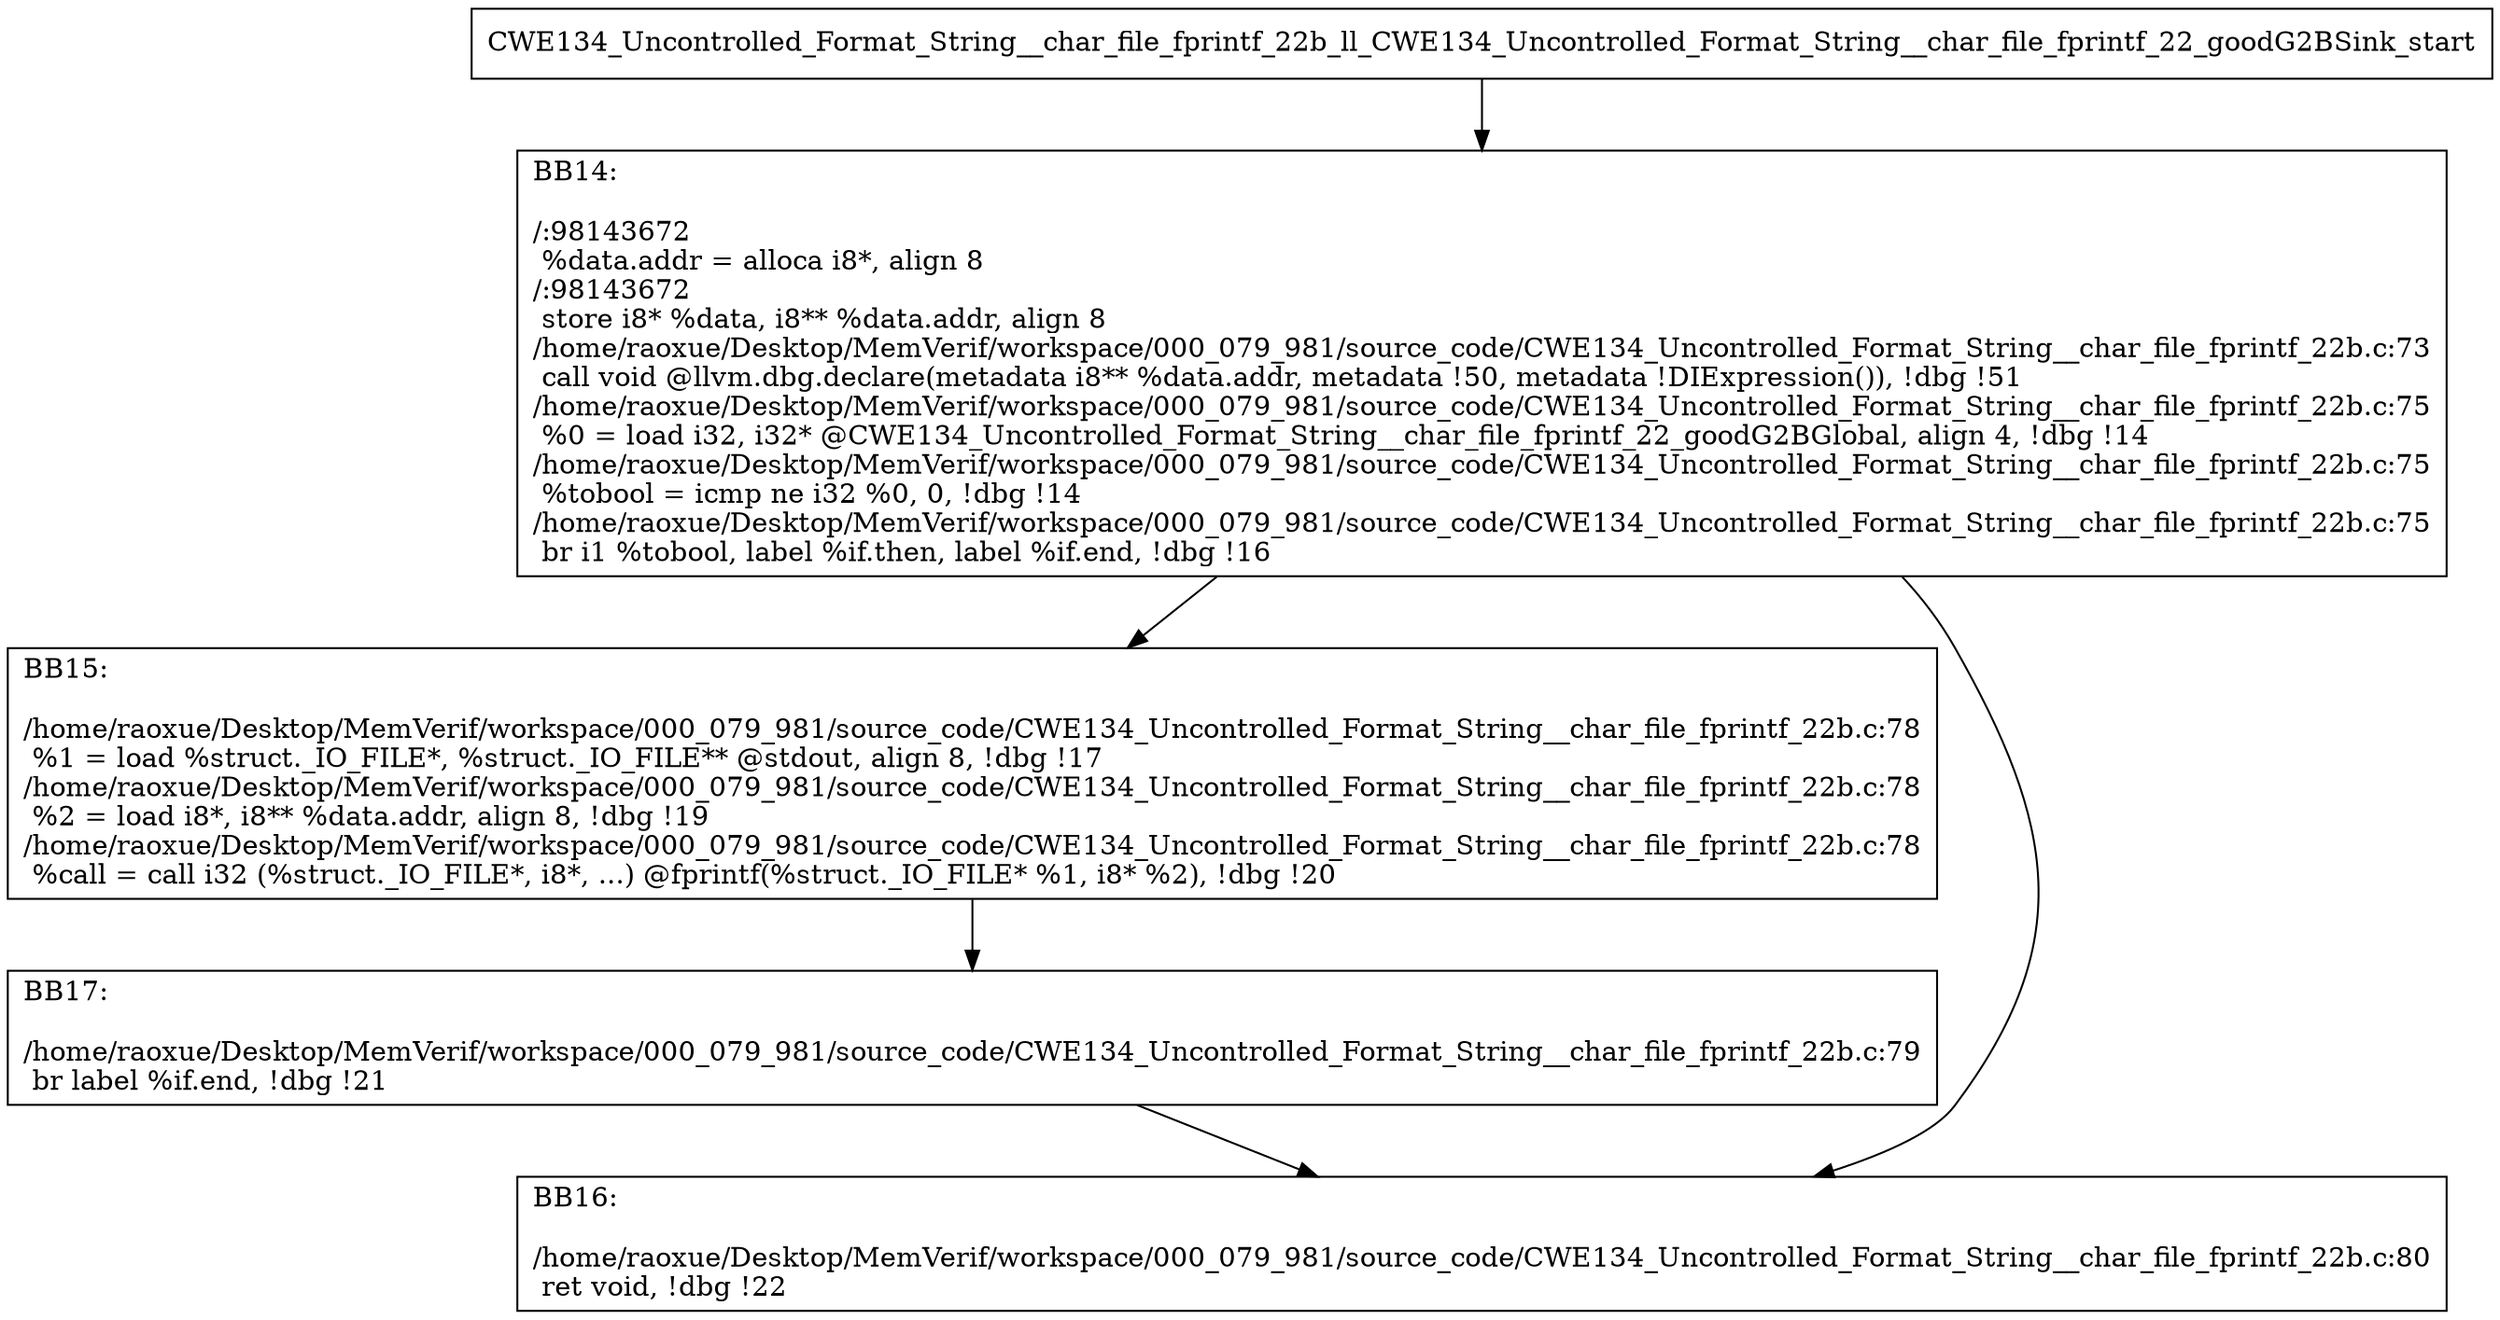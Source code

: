 digraph "CFG for'CWE134_Uncontrolled_Format_String__char_file_fprintf_22b_ll_CWE134_Uncontrolled_Format_String__char_file_fprintf_22_goodG2BSink' function" {
	BBCWE134_Uncontrolled_Format_String__char_file_fprintf_22b_ll_CWE134_Uncontrolled_Format_String__char_file_fprintf_22_goodG2BSink_start[shape=record,label="{CWE134_Uncontrolled_Format_String__char_file_fprintf_22b_ll_CWE134_Uncontrolled_Format_String__char_file_fprintf_22_goodG2BSink_start}"];
	BBCWE134_Uncontrolled_Format_String__char_file_fprintf_22b_ll_CWE134_Uncontrolled_Format_String__char_file_fprintf_22_goodG2BSink_start-> CWE134_Uncontrolled_Format_String__char_file_fprintf_22b_ll_CWE134_Uncontrolled_Format_String__char_file_fprintf_22_goodG2BSinkBB14;
	CWE134_Uncontrolled_Format_String__char_file_fprintf_22b_ll_CWE134_Uncontrolled_Format_String__char_file_fprintf_22_goodG2BSinkBB14 [shape=record, label="{BB14:\l\l/:98143672\l
  %data.addr = alloca i8*, align 8\l
/:98143672\l
  store i8* %data, i8** %data.addr, align 8\l
/home/raoxue/Desktop/MemVerif/workspace/000_079_981/source_code/CWE134_Uncontrolled_Format_String__char_file_fprintf_22b.c:73\l
  call void @llvm.dbg.declare(metadata i8** %data.addr, metadata !50, metadata !DIExpression()), !dbg !51\l
/home/raoxue/Desktop/MemVerif/workspace/000_079_981/source_code/CWE134_Uncontrolled_Format_String__char_file_fprintf_22b.c:75\l
  %0 = load i32, i32* @CWE134_Uncontrolled_Format_String__char_file_fprintf_22_goodG2BGlobal, align 4, !dbg !14\l
/home/raoxue/Desktop/MemVerif/workspace/000_079_981/source_code/CWE134_Uncontrolled_Format_String__char_file_fprintf_22b.c:75\l
  %tobool = icmp ne i32 %0, 0, !dbg !14\l
/home/raoxue/Desktop/MemVerif/workspace/000_079_981/source_code/CWE134_Uncontrolled_Format_String__char_file_fprintf_22b.c:75\l
  br i1 %tobool, label %if.then, label %if.end, !dbg !16\l
}"];
	CWE134_Uncontrolled_Format_String__char_file_fprintf_22b_ll_CWE134_Uncontrolled_Format_String__char_file_fprintf_22_goodG2BSinkBB14-> CWE134_Uncontrolled_Format_String__char_file_fprintf_22b_ll_CWE134_Uncontrolled_Format_String__char_file_fprintf_22_goodG2BSinkBB15;
	CWE134_Uncontrolled_Format_String__char_file_fprintf_22b_ll_CWE134_Uncontrolled_Format_String__char_file_fprintf_22_goodG2BSinkBB14-> CWE134_Uncontrolled_Format_String__char_file_fprintf_22b_ll_CWE134_Uncontrolled_Format_String__char_file_fprintf_22_goodG2BSinkBB16;
	CWE134_Uncontrolled_Format_String__char_file_fprintf_22b_ll_CWE134_Uncontrolled_Format_String__char_file_fprintf_22_goodG2BSinkBB15 [shape=record, label="{BB15:\l\l/home/raoxue/Desktop/MemVerif/workspace/000_079_981/source_code/CWE134_Uncontrolled_Format_String__char_file_fprintf_22b.c:78\l
  %1 = load %struct._IO_FILE*, %struct._IO_FILE** @stdout, align 8, !dbg !17\l
/home/raoxue/Desktop/MemVerif/workspace/000_079_981/source_code/CWE134_Uncontrolled_Format_String__char_file_fprintf_22b.c:78\l
  %2 = load i8*, i8** %data.addr, align 8, !dbg !19\l
/home/raoxue/Desktop/MemVerif/workspace/000_079_981/source_code/CWE134_Uncontrolled_Format_String__char_file_fprintf_22b.c:78\l
  %call = call i32 (%struct._IO_FILE*, i8*, ...) @fprintf(%struct._IO_FILE* %1, i8* %2), !dbg !20\l
}"];
	CWE134_Uncontrolled_Format_String__char_file_fprintf_22b_ll_CWE134_Uncontrolled_Format_String__char_file_fprintf_22_goodG2BSinkBB15-> CWE134_Uncontrolled_Format_String__char_file_fprintf_22b_ll_CWE134_Uncontrolled_Format_String__char_file_fprintf_22_goodG2BSinkBB17;
	CWE134_Uncontrolled_Format_String__char_file_fprintf_22b_ll_CWE134_Uncontrolled_Format_String__char_file_fprintf_22_goodG2BSinkBB17 [shape=record, label="{BB17:\l\l/home/raoxue/Desktop/MemVerif/workspace/000_079_981/source_code/CWE134_Uncontrolled_Format_String__char_file_fprintf_22b.c:79\l
  br label %if.end, !dbg !21\l
}"];
	CWE134_Uncontrolled_Format_String__char_file_fprintf_22b_ll_CWE134_Uncontrolled_Format_String__char_file_fprintf_22_goodG2BSinkBB17-> CWE134_Uncontrolled_Format_String__char_file_fprintf_22b_ll_CWE134_Uncontrolled_Format_String__char_file_fprintf_22_goodG2BSinkBB16;
	CWE134_Uncontrolled_Format_String__char_file_fprintf_22b_ll_CWE134_Uncontrolled_Format_String__char_file_fprintf_22_goodG2BSinkBB16 [shape=record, label="{BB16:\l\l/home/raoxue/Desktop/MemVerif/workspace/000_079_981/source_code/CWE134_Uncontrolled_Format_String__char_file_fprintf_22b.c:80\l
  ret void, !dbg !22\l
}"];
}

